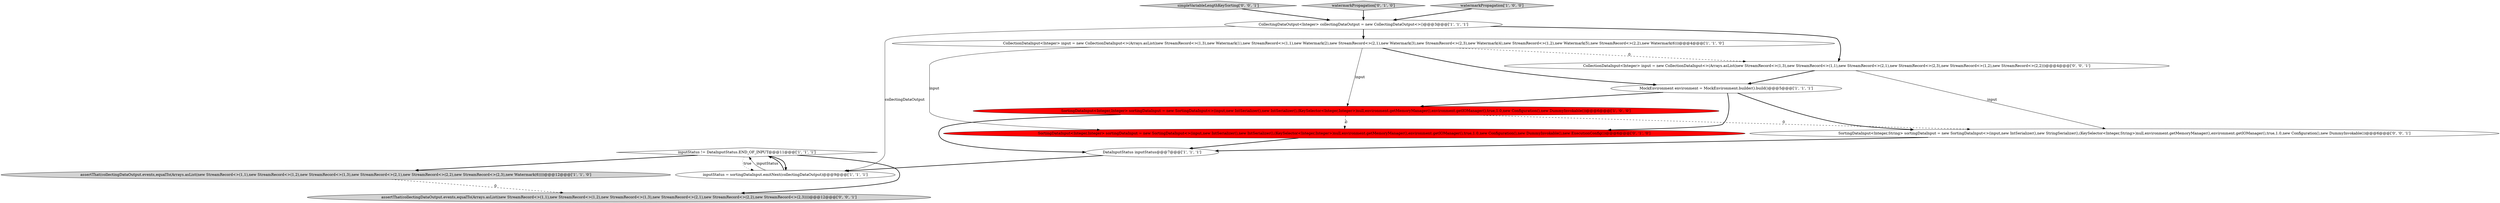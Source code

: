 digraph {
2 [style = filled, label = "inputStatus != DataInputStatus.END_OF_INPUT@@@11@@@['1', '1', '1']", fillcolor = white, shape = diamond image = "AAA0AAABBB1BBB"];
4 [style = filled, label = "inputStatus = sortingDataInput.emitNext(collectingDataOutput)@@@9@@@['1', '1', '1']", fillcolor = white, shape = ellipse image = "AAA0AAABBB1BBB"];
13 [style = filled, label = "CollectionDataInput<Integer> input = new CollectionDataInput<>(Arrays.asList(new StreamRecord<>(1,3),new StreamRecord<>(1,1),new StreamRecord<>(2,1),new StreamRecord<>(2,3),new StreamRecord<>(1,2),new StreamRecord<>(2,2)))@@@4@@@['0', '0', '1']", fillcolor = white, shape = ellipse image = "AAA0AAABBB3BBB"];
1 [style = filled, label = "CollectingDataOutput<Integer> collectingDataOutput = new CollectingDataOutput<>()@@@3@@@['1', '1', '1']", fillcolor = white, shape = ellipse image = "AAA0AAABBB1BBB"];
14 [style = filled, label = "assertThat(collectingDataOutput.events,equalTo(Arrays.asList(new StreamRecord<>(1,1),new StreamRecord<>(1,2),new StreamRecord<>(1,3),new StreamRecord<>(2,1),new StreamRecord<>(2,2),new StreamRecord<>(2,3))))@@@12@@@['0', '0', '1']", fillcolor = lightgray, shape = ellipse image = "AAA0AAABBB3BBB"];
9 [style = filled, label = "SortingDataInput<Integer,Integer> sortingDataInput = new SortingDataInput<>(input,new IntSerializer(),new IntSerializer(),(KeySelector<Integer,Integer>)null,environment.getMemoryManager(),environment.getIOManager(),true,1.0,new Configuration(),new DummyInvokable(),new ExecutionConfig())@@@6@@@['0', '1', '0']", fillcolor = red, shape = ellipse image = "AAA1AAABBB2BBB"];
7 [style = filled, label = "DataInputStatus inputStatus@@@7@@@['1', '1', '1']", fillcolor = white, shape = ellipse image = "AAA0AAABBB1BBB"];
12 [style = filled, label = "simpleVariableLengthKeySorting['0', '0', '1']", fillcolor = lightgray, shape = diamond image = "AAA0AAABBB3BBB"];
11 [style = filled, label = "SortingDataInput<Integer,String> sortingDataInput = new SortingDataInput<>(input,new IntSerializer(),new StringSerializer(),(KeySelector<Integer,String>)null,environment.getMemoryManager(),environment.getIOManager(),true,1.0,new Configuration(),new DummyInvokable())@@@6@@@['0', '0', '1']", fillcolor = white, shape = ellipse image = "AAA0AAABBB3BBB"];
3 [style = filled, label = "CollectionDataInput<Integer> input = new CollectionDataInput<>(Arrays.asList(new StreamRecord<>(1,3),new Watermark(1),new StreamRecord<>(1,1),new Watermark(2),new StreamRecord<>(2,1),new Watermark(3),new StreamRecord<>(2,3),new Watermark(4),new StreamRecord<>(1,2),new Watermark(5),new StreamRecord<>(2,2),new Watermark(6)))@@@4@@@['1', '1', '0']", fillcolor = white, shape = ellipse image = "AAA0AAABBB1BBB"];
8 [style = filled, label = "SortingDataInput<Integer,Integer> sortingDataInput = new SortingDataInput<>(input,new IntSerializer(),new IntSerializer(),(KeySelector<Integer,Integer>)null,environment.getMemoryManager(),environment.getIOManager(),true,1.0,new Configuration(),new DummyInvokable())@@@6@@@['1', '0', '0']", fillcolor = red, shape = ellipse image = "AAA1AAABBB1BBB"];
10 [style = filled, label = "watermarkPropagation['0', '1', '0']", fillcolor = lightgray, shape = diamond image = "AAA0AAABBB2BBB"];
5 [style = filled, label = "MockEnvironment environment = MockEnvironment.builder().build()@@@5@@@['1', '1', '1']", fillcolor = white, shape = ellipse image = "AAA0AAABBB1BBB"];
6 [style = filled, label = "assertThat(collectingDataOutput.events,equalTo(Arrays.asList(new StreamRecord<>(1,1),new StreamRecord<>(1,2),new StreamRecord<>(1,3),new StreamRecord<>(2,1),new StreamRecord<>(2,2),new StreamRecord<>(2,3),new Watermark(6))))@@@12@@@['1', '1', '0']", fillcolor = lightgray, shape = ellipse image = "AAA0AAABBB1BBB"];
0 [style = filled, label = "watermarkPropagation['1', '0', '0']", fillcolor = lightgray, shape = diamond image = "AAA0AAABBB1BBB"];
4->2 [style = solid, label="inputStatus"];
5->8 [style = bold, label=""];
5->9 [style = bold, label=""];
2->6 [style = bold, label=""];
1->3 [style = bold, label=""];
3->9 [style = solid, label="input"];
4->2 [style = bold, label=""];
7->4 [style = bold, label=""];
6->14 [style = dashed, label="0"];
9->7 [style = bold, label=""];
3->13 [style = dashed, label="0"];
12->1 [style = bold, label=""];
2->4 [style = bold, label=""];
1->13 [style = bold, label=""];
8->7 [style = bold, label=""];
3->8 [style = solid, label="input"];
8->9 [style = dashed, label="0"];
3->5 [style = bold, label=""];
1->4 [style = solid, label="collectingDataOutput"];
0->1 [style = bold, label=""];
2->14 [style = bold, label=""];
2->4 [style = dotted, label="true"];
13->5 [style = bold, label=""];
5->11 [style = bold, label=""];
13->11 [style = solid, label="input"];
8->11 [style = dashed, label="0"];
10->1 [style = bold, label=""];
11->7 [style = bold, label=""];
}
